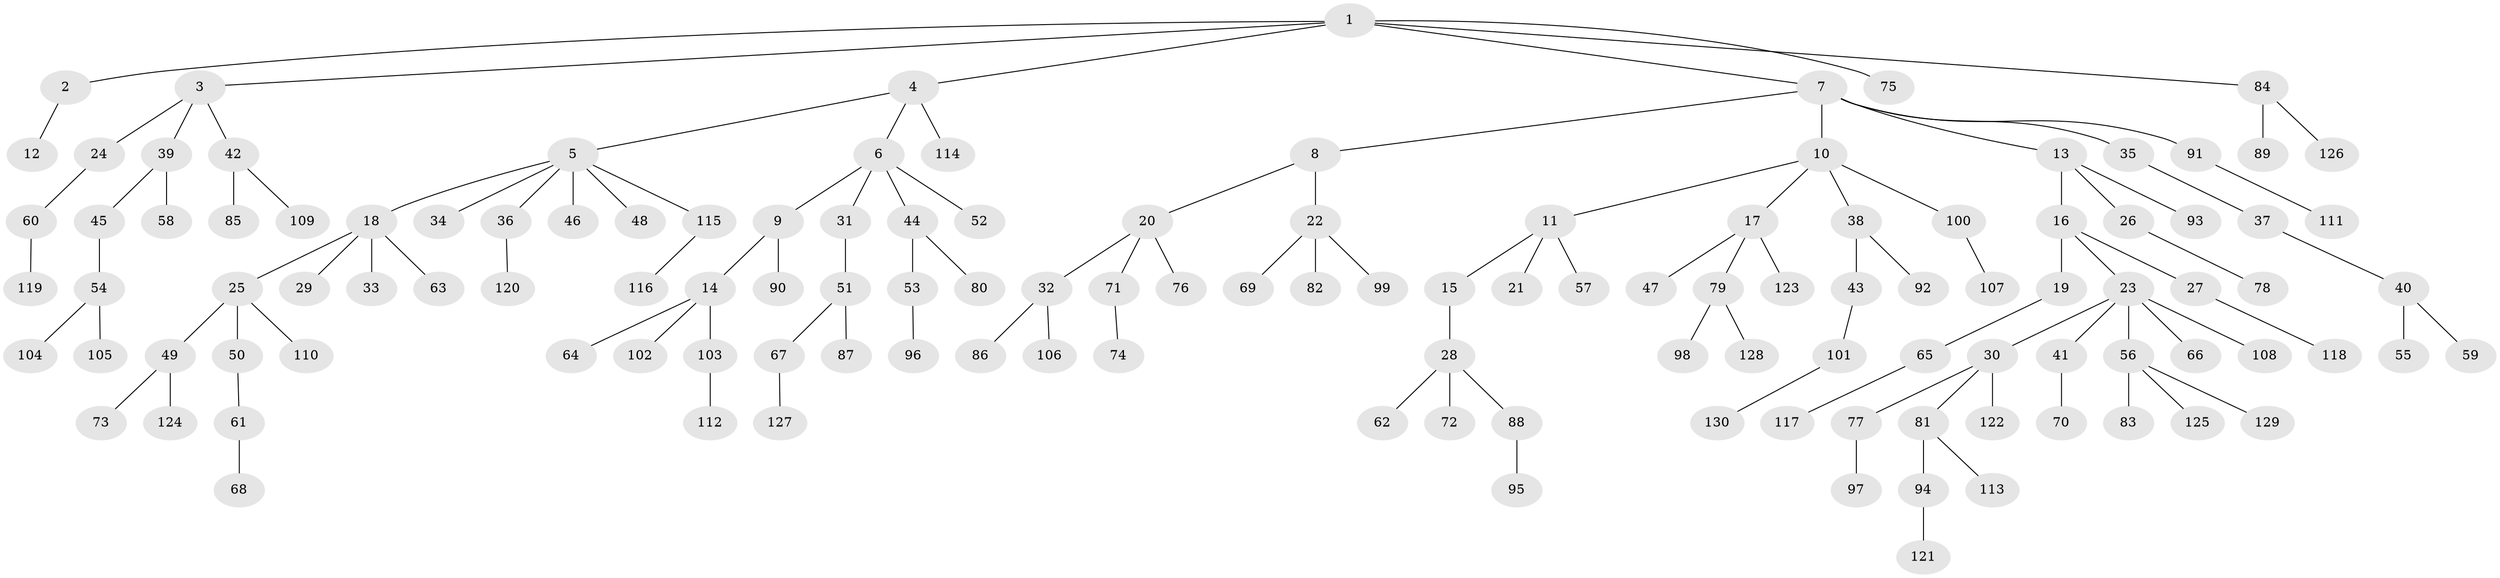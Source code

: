 // Generated by graph-tools (version 1.1) at 2025/11/02/27/25 16:11:25]
// undirected, 130 vertices, 129 edges
graph export_dot {
graph [start="1"]
  node [color=gray90,style=filled];
  1;
  2;
  3;
  4;
  5;
  6;
  7;
  8;
  9;
  10;
  11;
  12;
  13;
  14;
  15;
  16;
  17;
  18;
  19;
  20;
  21;
  22;
  23;
  24;
  25;
  26;
  27;
  28;
  29;
  30;
  31;
  32;
  33;
  34;
  35;
  36;
  37;
  38;
  39;
  40;
  41;
  42;
  43;
  44;
  45;
  46;
  47;
  48;
  49;
  50;
  51;
  52;
  53;
  54;
  55;
  56;
  57;
  58;
  59;
  60;
  61;
  62;
  63;
  64;
  65;
  66;
  67;
  68;
  69;
  70;
  71;
  72;
  73;
  74;
  75;
  76;
  77;
  78;
  79;
  80;
  81;
  82;
  83;
  84;
  85;
  86;
  87;
  88;
  89;
  90;
  91;
  92;
  93;
  94;
  95;
  96;
  97;
  98;
  99;
  100;
  101;
  102;
  103;
  104;
  105;
  106;
  107;
  108;
  109;
  110;
  111;
  112;
  113;
  114;
  115;
  116;
  117;
  118;
  119;
  120;
  121;
  122;
  123;
  124;
  125;
  126;
  127;
  128;
  129;
  130;
  1 -- 2;
  1 -- 3;
  1 -- 4;
  1 -- 7;
  1 -- 75;
  1 -- 84;
  2 -- 12;
  3 -- 24;
  3 -- 39;
  3 -- 42;
  4 -- 5;
  4 -- 6;
  4 -- 114;
  5 -- 18;
  5 -- 34;
  5 -- 36;
  5 -- 46;
  5 -- 48;
  5 -- 115;
  6 -- 9;
  6 -- 31;
  6 -- 44;
  6 -- 52;
  7 -- 8;
  7 -- 10;
  7 -- 13;
  7 -- 35;
  7 -- 91;
  8 -- 20;
  8 -- 22;
  9 -- 14;
  9 -- 90;
  10 -- 11;
  10 -- 17;
  10 -- 38;
  10 -- 100;
  11 -- 15;
  11 -- 21;
  11 -- 57;
  13 -- 16;
  13 -- 26;
  13 -- 93;
  14 -- 64;
  14 -- 102;
  14 -- 103;
  15 -- 28;
  16 -- 19;
  16 -- 23;
  16 -- 27;
  17 -- 47;
  17 -- 79;
  17 -- 123;
  18 -- 25;
  18 -- 29;
  18 -- 33;
  18 -- 63;
  19 -- 65;
  20 -- 32;
  20 -- 71;
  20 -- 76;
  22 -- 69;
  22 -- 82;
  22 -- 99;
  23 -- 30;
  23 -- 41;
  23 -- 56;
  23 -- 66;
  23 -- 108;
  24 -- 60;
  25 -- 49;
  25 -- 50;
  25 -- 110;
  26 -- 78;
  27 -- 118;
  28 -- 62;
  28 -- 72;
  28 -- 88;
  30 -- 77;
  30 -- 81;
  30 -- 122;
  31 -- 51;
  32 -- 86;
  32 -- 106;
  35 -- 37;
  36 -- 120;
  37 -- 40;
  38 -- 43;
  38 -- 92;
  39 -- 45;
  39 -- 58;
  40 -- 55;
  40 -- 59;
  41 -- 70;
  42 -- 85;
  42 -- 109;
  43 -- 101;
  44 -- 53;
  44 -- 80;
  45 -- 54;
  49 -- 73;
  49 -- 124;
  50 -- 61;
  51 -- 67;
  51 -- 87;
  53 -- 96;
  54 -- 104;
  54 -- 105;
  56 -- 83;
  56 -- 125;
  56 -- 129;
  60 -- 119;
  61 -- 68;
  65 -- 117;
  67 -- 127;
  71 -- 74;
  77 -- 97;
  79 -- 98;
  79 -- 128;
  81 -- 94;
  81 -- 113;
  84 -- 89;
  84 -- 126;
  88 -- 95;
  91 -- 111;
  94 -- 121;
  100 -- 107;
  101 -- 130;
  103 -- 112;
  115 -- 116;
}
